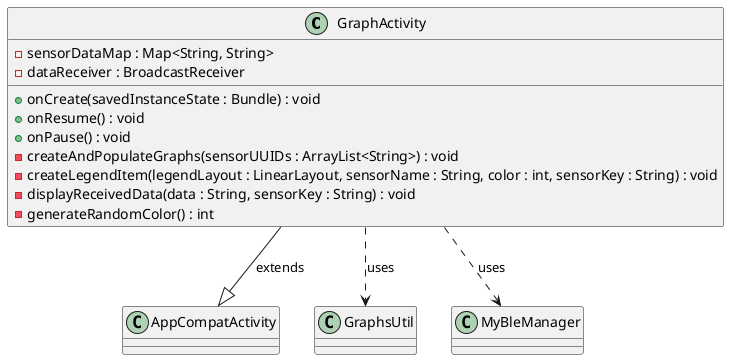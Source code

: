 @startuml
class GraphActivity {
  -sensorDataMap : Map<String, String>
  -dataReceiver : BroadcastReceiver
  +onCreate(savedInstanceState : Bundle) : void
  +onResume() : void
  +onPause() : void
  -createAndPopulateGraphs(sensorUUIDs : ArrayList<String>) : void
  -createLegendItem(legendLayout : LinearLayout, sensorName : String, color : int, sensorKey : String) : void
  -displayReceivedData(data : String, sensorKey : String) : void
  -generateRandomColor() : int
}

class AppCompatActivity {
}

class GraphsUtil {
}

class MyBleManager {
}

GraphActivity --|> AppCompatActivity : extends
GraphActivity ..> GraphsUtil : uses
GraphActivity ..> MyBleManager : uses

@enduml
